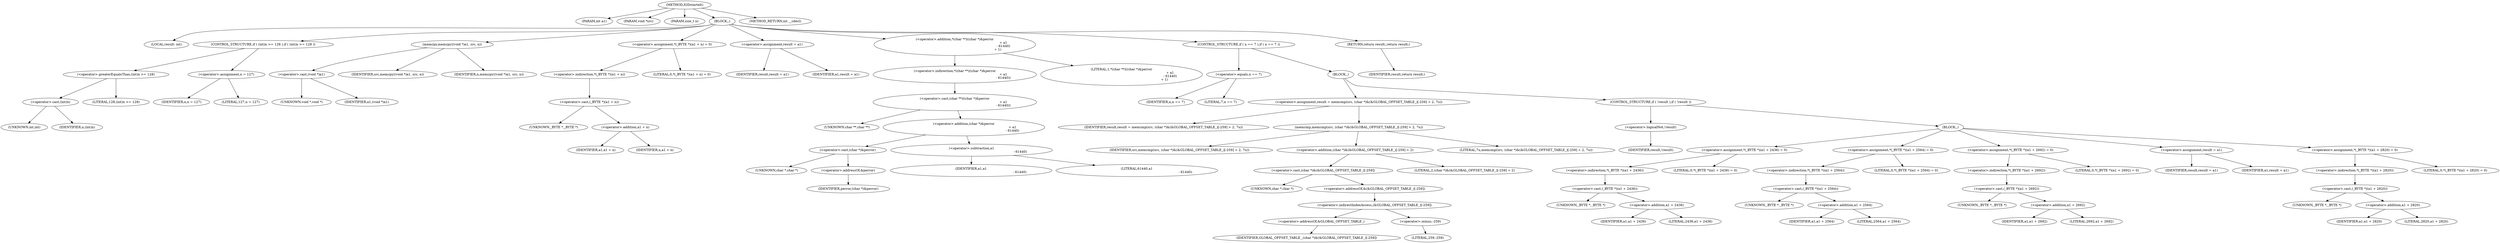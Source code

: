 digraph IGDstartelt {  
"1000102" [label = "(METHOD,IGDstartelt)" ]
"1000103" [label = "(PARAM,int a1)" ]
"1000104" [label = "(PARAM,void *src)" ]
"1000105" [label = "(PARAM,size_t n)" ]
"1000106" [label = "(BLOCK,,)" ]
"1000107" [label = "(LOCAL,result: int)" ]
"1000108" [label = "(CONTROL_STRUCTURE,if ( (int)n >= 128 ),if ( (int)n >= 128 ))" ]
"1000109" [label = "(<operator>.greaterEqualsThan,(int)n >= 128)" ]
"1000110" [label = "(<operator>.cast,(int)n)" ]
"1000111" [label = "(UNKNOWN,int,int)" ]
"1000112" [label = "(IDENTIFIER,n,(int)n)" ]
"1000113" [label = "(LITERAL,128,(int)n >= 128)" ]
"1000114" [label = "(<operator>.assignment,n = 127)" ]
"1000115" [label = "(IDENTIFIER,n,n = 127)" ]
"1000116" [label = "(LITERAL,127,n = 127)" ]
"1000117" [label = "(memcpy,memcpy((void *)a1, src, n))" ]
"1000118" [label = "(<operator>.cast,(void *)a1)" ]
"1000119" [label = "(UNKNOWN,void *,void *)" ]
"1000120" [label = "(IDENTIFIER,a1,(void *)a1)" ]
"1000121" [label = "(IDENTIFIER,src,memcpy((void *)a1, src, n))" ]
"1000122" [label = "(IDENTIFIER,n,memcpy((void *)a1, src, n))" ]
"1000123" [label = "(<operator>.assignment,*(_BYTE *)(a1 + n) = 0)" ]
"1000124" [label = "(<operator>.indirection,*(_BYTE *)(a1 + n))" ]
"1000125" [label = "(<operator>.cast,(_BYTE *)(a1 + n))" ]
"1000126" [label = "(UNKNOWN,_BYTE *,_BYTE *)" ]
"1000127" [label = "(<operator>.addition,a1 + n)" ]
"1000128" [label = "(IDENTIFIER,a1,a1 + n)" ]
"1000129" [label = "(IDENTIFIER,n,a1 + n)" ]
"1000130" [label = "(LITERAL,0,*(_BYTE *)(a1 + n) = 0)" ]
"1000131" [label = "(<operator>.assignment,result = a1)" ]
"1000132" [label = "(IDENTIFIER,result,result = a1)" ]
"1000133" [label = "(IDENTIFIER,a1,result = a1)" ]
"1000134" [label = "(<operator>.addition,*(char **)((char *)&perror\n                                                                                               + a1\n                                                                                               - 61440)\n                                                                                    + 1)" ]
"1000135" [label = "(<operator>.indirection,*(char **)((char *)&perror\n                                                                                               + a1\n                                                                                               - 61440))" ]
"1000136" [label = "(<operator>.cast,(char **)((char *)&perror\n                                                                                               + a1\n                                                                                               - 61440))" ]
"1000137" [label = "(UNKNOWN,char **,char **)" ]
"1000138" [label = "(<operator>.addition,(char *)&perror\n                                                                                               + a1\n                                                                                               - 61440)" ]
"1000139" [label = "(<operator>.cast,(char *)&perror)" ]
"1000140" [label = "(UNKNOWN,char *,char *)" ]
"1000141" [label = "(<operator>.addressOf,&perror)" ]
"1000142" [label = "(IDENTIFIER,perror,(char *)&perror)" ]
"1000143" [label = "(<operator>.subtraction,a1\n                                                                                               - 61440)" ]
"1000144" [label = "(IDENTIFIER,a1,a1\n                                                                                               - 61440)" ]
"1000145" [label = "(LITERAL,61440,a1\n                                                                                               - 61440)" ]
"1000146" [label = "(LITERAL,1,*(char **)((char *)&perror\n                                                                                               + a1\n                                                                                               - 61440)\n                                                                                    + 1)" ]
"1000147" [label = "(CONTROL_STRUCTURE,if ( n == 7 ),if ( n == 7 ))" ]
"1000148" [label = "(<operator>.equals,n == 7)" ]
"1000149" [label = "(IDENTIFIER,n,n == 7)" ]
"1000150" [label = "(LITERAL,7,n == 7)" ]
"1000151" [label = "(BLOCK,,)" ]
"1000152" [label = "(<operator>.assignment,result = memcmp(src, (char *)&(&GLOBAL_OFFSET_TABLE_)[-259] + 2, 7u))" ]
"1000153" [label = "(IDENTIFIER,result,result = memcmp(src, (char *)&(&GLOBAL_OFFSET_TABLE_)[-259] + 2, 7u))" ]
"1000154" [label = "(memcmp,memcmp(src, (char *)&(&GLOBAL_OFFSET_TABLE_)[-259] + 2, 7u))" ]
"1000155" [label = "(IDENTIFIER,src,memcmp(src, (char *)&(&GLOBAL_OFFSET_TABLE_)[-259] + 2, 7u))" ]
"1000156" [label = "(<operator>.addition,(char *)&(&GLOBAL_OFFSET_TABLE_)[-259] + 2)" ]
"1000157" [label = "(<operator>.cast,(char *)&(&GLOBAL_OFFSET_TABLE_)[-259])" ]
"1000158" [label = "(UNKNOWN,char *,char *)" ]
"1000159" [label = "(<operator>.addressOf,&(&GLOBAL_OFFSET_TABLE_)[-259])" ]
"1000160" [label = "(<operator>.indirectIndexAccess,(&GLOBAL_OFFSET_TABLE_)[-259])" ]
"1000161" [label = "(<operator>.addressOf,&GLOBAL_OFFSET_TABLE_)" ]
"1000162" [label = "(IDENTIFIER,GLOBAL_OFFSET_TABLE_,(char *)&(&GLOBAL_OFFSET_TABLE_)[-259])" ]
"1000163" [label = "(<operator>.minus,-259)" ]
"1000164" [label = "(LITERAL,259,-259)" ]
"1000165" [label = "(LITERAL,2,(char *)&(&GLOBAL_OFFSET_TABLE_)[-259] + 2)" ]
"1000166" [label = "(LITERAL,7u,memcmp(src, (char *)&(&GLOBAL_OFFSET_TABLE_)[-259] + 2, 7u))" ]
"1000167" [label = "(CONTROL_STRUCTURE,if ( !result ),if ( !result ))" ]
"1000168" [label = "(<operator>.logicalNot,!result)" ]
"1000169" [label = "(IDENTIFIER,result,!result)" ]
"1000170" [label = "(BLOCK,,)" ]
"1000171" [label = "(<operator>.assignment,*(_BYTE *)(a1 + 2436) = 0)" ]
"1000172" [label = "(<operator>.indirection,*(_BYTE *)(a1 + 2436))" ]
"1000173" [label = "(<operator>.cast,(_BYTE *)(a1 + 2436))" ]
"1000174" [label = "(UNKNOWN,_BYTE *,_BYTE *)" ]
"1000175" [label = "(<operator>.addition,a1 + 2436)" ]
"1000176" [label = "(IDENTIFIER,a1,a1 + 2436)" ]
"1000177" [label = "(LITERAL,2436,a1 + 2436)" ]
"1000178" [label = "(LITERAL,0,*(_BYTE *)(a1 + 2436) = 0)" ]
"1000179" [label = "(<operator>.assignment,*(_BYTE *)(a1 + 2564) = 0)" ]
"1000180" [label = "(<operator>.indirection,*(_BYTE *)(a1 + 2564))" ]
"1000181" [label = "(<operator>.cast,(_BYTE *)(a1 + 2564))" ]
"1000182" [label = "(UNKNOWN,_BYTE *,_BYTE *)" ]
"1000183" [label = "(<operator>.addition,a1 + 2564)" ]
"1000184" [label = "(IDENTIFIER,a1,a1 + 2564)" ]
"1000185" [label = "(LITERAL,2564,a1 + 2564)" ]
"1000186" [label = "(LITERAL,0,*(_BYTE *)(a1 + 2564) = 0)" ]
"1000187" [label = "(<operator>.assignment,*(_BYTE *)(a1 + 2692) = 0)" ]
"1000188" [label = "(<operator>.indirection,*(_BYTE *)(a1 + 2692))" ]
"1000189" [label = "(<operator>.cast,(_BYTE *)(a1 + 2692))" ]
"1000190" [label = "(UNKNOWN,_BYTE *,_BYTE *)" ]
"1000191" [label = "(<operator>.addition,a1 + 2692)" ]
"1000192" [label = "(IDENTIFIER,a1,a1 + 2692)" ]
"1000193" [label = "(LITERAL,2692,a1 + 2692)" ]
"1000194" [label = "(LITERAL,0,*(_BYTE *)(a1 + 2692) = 0)" ]
"1000195" [label = "(<operator>.assignment,result = a1)" ]
"1000196" [label = "(IDENTIFIER,result,result = a1)" ]
"1000197" [label = "(IDENTIFIER,a1,result = a1)" ]
"1000198" [label = "(<operator>.assignment,*(_BYTE *)(a1 + 2820) = 0)" ]
"1000199" [label = "(<operator>.indirection,*(_BYTE *)(a1 + 2820))" ]
"1000200" [label = "(<operator>.cast,(_BYTE *)(a1 + 2820))" ]
"1000201" [label = "(UNKNOWN,_BYTE *,_BYTE *)" ]
"1000202" [label = "(<operator>.addition,a1 + 2820)" ]
"1000203" [label = "(IDENTIFIER,a1,a1 + 2820)" ]
"1000204" [label = "(LITERAL,2820,a1 + 2820)" ]
"1000205" [label = "(LITERAL,0,*(_BYTE *)(a1 + 2820) = 0)" ]
"1000206" [label = "(RETURN,return result;,return result;)" ]
"1000207" [label = "(IDENTIFIER,result,return result;)" ]
"1000208" [label = "(METHOD_RETURN,int __cdecl)" ]
  "1000102" -> "1000103" 
  "1000102" -> "1000104" 
  "1000102" -> "1000105" 
  "1000102" -> "1000106" 
  "1000102" -> "1000208" 
  "1000106" -> "1000107" 
  "1000106" -> "1000108" 
  "1000106" -> "1000117" 
  "1000106" -> "1000123" 
  "1000106" -> "1000131" 
  "1000106" -> "1000134" 
  "1000106" -> "1000147" 
  "1000106" -> "1000206" 
  "1000108" -> "1000109" 
  "1000108" -> "1000114" 
  "1000109" -> "1000110" 
  "1000109" -> "1000113" 
  "1000110" -> "1000111" 
  "1000110" -> "1000112" 
  "1000114" -> "1000115" 
  "1000114" -> "1000116" 
  "1000117" -> "1000118" 
  "1000117" -> "1000121" 
  "1000117" -> "1000122" 
  "1000118" -> "1000119" 
  "1000118" -> "1000120" 
  "1000123" -> "1000124" 
  "1000123" -> "1000130" 
  "1000124" -> "1000125" 
  "1000125" -> "1000126" 
  "1000125" -> "1000127" 
  "1000127" -> "1000128" 
  "1000127" -> "1000129" 
  "1000131" -> "1000132" 
  "1000131" -> "1000133" 
  "1000134" -> "1000135" 
  "1000134" -> "1000146" 
  "1000135" -> "1000136" 
  "1000136" -> "1000137" 
  "1000136" -> "1000138" 
  "1000138" -> "1000139" 
  "1000138" -> "1000143" 
  "1000139" -> "1000140" 
  "1000139" -> "1000141" 
  "1000141" -> "1000142" 
  "1000143" -> "1000144" 
  "1000143" -> "1000145" 
  "1000147" -> "1000148" 
  "1000147" -> "1000151" 
  "1000148" -> "1000149" 
  "1000148" -> "1000150" 
  "1000151" -> "1000152" 
  "1000151" -> "1000167" 
  "1000152" -> "1000153" 
  "1000152" -> "1000154" 
  "1000154" -> "1000155" 
  "1000154" -> "1000156" 
  "1000154" -> "1000166" 
  "1000156" -> "1000157" 
  "1000156" -> "1000165" 
  "1000157" -> "1000158" 
  "1000157" -> "1000159" 
  "1000159" -> "1000160" 
  "1000160" -> "1000161" 
  "1000160" -> "1000163" 
  "1000161" -> "1000162" 
  "1000163" -> "1000164" 
  "1000167" -> "1000168" 
  "1000167" -> "1000170" 
  "1000168" -> "1000169" 
  "1000170" -> "1000171" 
  "1000170" -> "1000179" 
  "1000170" -> "1000187" 
  "1000170" -> "1000195" 
  "1000170" -> "1000198" 
  "1000171" -> "1000172" 
  "1000171" -> "1000178" 
  "1000172" -> "1000173" 
  "1000173" -> "1000174" 
  "1000173" -> "1000175" 
  "1000175" -> "1000176" 
  "1000175" -> "1000177" 
  "1000179" -> "1000180" 
  "1000179" -> "1000186" 
  "1000180" -> "1000181" 
  "1000181" -> "1000182" 
  "1000181" -> "1000183" 
  "1000183" -> "1000184" 
  "1000183" -> "1000185" 
  "1000187" -> "1000188" 
  "1000187" -> "1000194" 
  "1000188" -> "1000189" 
  "1000189" -> "1000190" 
  "1000189" -> "1000191" 
  "1000191" -> "1000192" 
  "1000191" -> "1000193" 
  "1000195" -> "1000196" 
  "1000195" -> "1000197" 
  "1000198" -> "1000199" 
  "1000198" -> "1000205" 
  "1000199" -> "1000200" 
  "1000200" -> "1000201" 
  "1000200" -> "1000202" 
  "1000202" -> "1000203" 
  "1000202" -> "1000204" 
  "1000206" -> "1000207" 
}
